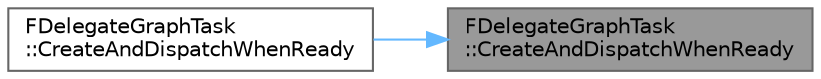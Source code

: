 digraph "FDelegateGraphTask::CreateAndDispatchWhenReady"
{
 // INTERACTIVE_SVG=YES
 // LATEX_PDF_SIZE
  bgcolor="transparent";
  edge [fontname=Helvetica,fontsize=10,labelfontname=Helvetica,labelfontsize=10];
  node [fontname=Helvetica,fontsize=10,shape=box,height=0.2,width=0.4];
  rankdir="RL";
  Node1 [id="Node000001",label="FDelegateGraphTask\l::CreateAndDispatchWhenReady",height=0.2,width=0.4,color="gray40", fillcolor="grey60", style="filled", fontcolor="black",tooltip="Create a task and dispatch it when the prerequisites are complete."];
  Node1 -> Node2 [id="edge1_Node000001_Node000002",dir="back",color="steelblue1",style="solid",tooltip=" "];
  Node2 [id="Node000002",label="FDelegateGraphTask\l::CreateAndDispatchWhenReady",height=0.2,width=0.4,color="grey40", fillcolor="white", style="filled",URL="$da/d16/classFDelegateGraphTask.html#a1275878d34a88209cb2e59664708fe9b",tooltip="Create a task and dispatch it when the prerequisites are complete."];
}
